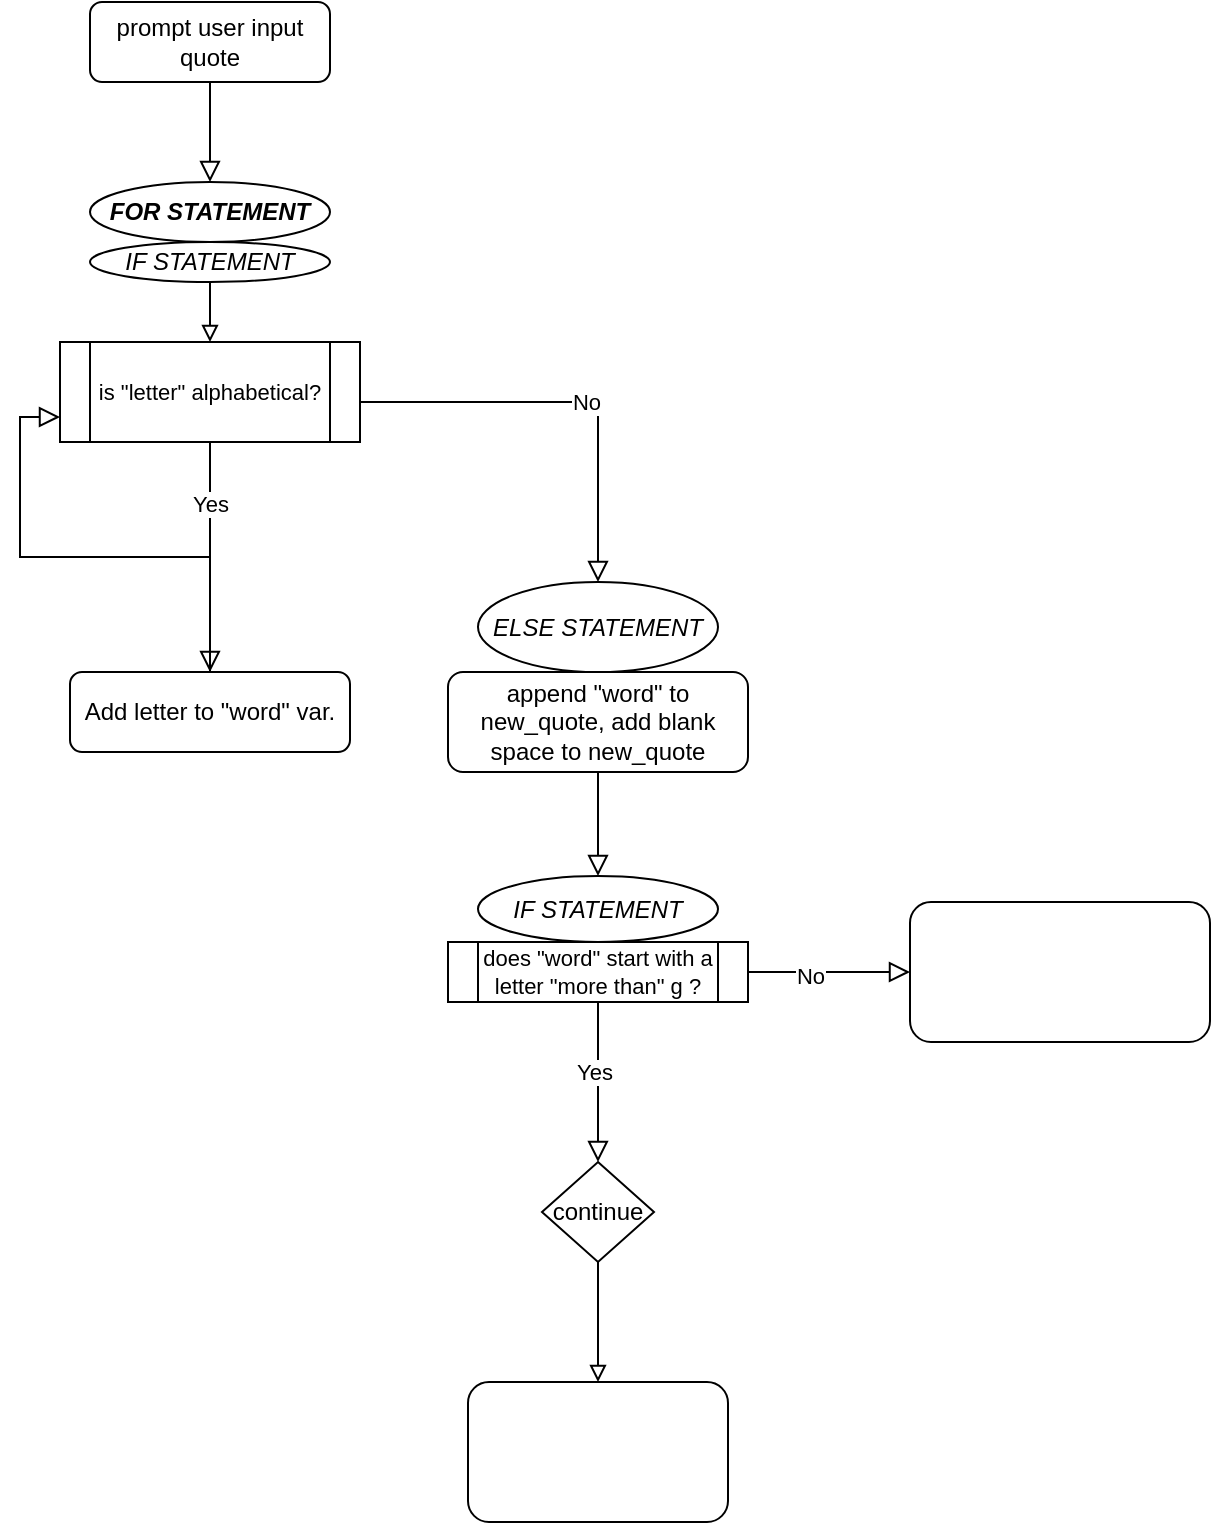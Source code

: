 <mxfile version="22.0.8" type="github">
  <diagram id="C5RBs43oDa-KdzZeNtuy" name="Page-1">
    <mxGraphModel dx="954" dy="534" grid="1" gridSize="10" guides="1" tooltips="1" connect="1" arrows="1" fold="1" page="1" pageScale="1" pageWidth="1200" pageHeight="1600" math="0" shadow="0">
      <root>
        <mxCell id="WIyWlLk6GJQsqaUBKTNV-0" />
        <mxCell id="WIyWlLk6GJQsqaUBKTNV-1" parent="WIyWlLk6GJQsqaUBKTNV-0" />
        <mxCell id="WIyWlLk6GJQsqaUBKTNV-2" value="" style="rounded=0;html=1;jettySize=auto;orthogonalLoop=1;fontSize=11;endArrow=block;endFill=0;endSize=8;strokeWidth=1;shadow=0;labelBackgroundColor=none;edgeStyle=orthogonalEdgeStyle;" parent="WIyWlLk6GJQsqaUBKTNV-1" source="WIyWlLk6GJQsqaUBKTNV-3" edge="1">
          <mxGeometry relative="1" as="geometry">
            <mxPoint x="220" y="130" as="targetPoint" />
          </mxGeometry>
        </mxCell>
        <mxCell id="WIyWlLk6GJQsqaUBKTNV-3" value="prompt user input quote" style="rounded=1;whiteSpace=wrap;html=1;fontSize=12;glass=0;strokeWidth=1;shadow=0;" parent="WIyWlLk6GJQsqaUBKTNV-1" vertex="1">
          <mxGeometry x="160" y="40" width="120" height="40" as="geometry" />
        </mxCell>
        <mxCell id="-R1r2wUkuj6KXMzW4l6H-2" style="edgeStyle=orthogonalEdgeStyle;shape=connector;rounded=0;orthogonalLoop=1;jettySize=auto;html=1;entryX=0.5;entryY=0;entryDx=0;entryDy=0;shadow=0;labelBackgroundColor=none;strokeColor=default;strokeWidth=1;align=center;verticalAlign=middle;fontFamily=Helvetica;fontSize=11;fontColor=default;endArrow=block;endFill=0;endSize=8;" parent="WIyWlLk6GJQsqaUBKTNV-1" source="WIyWlLk6GJQsqaUBKTNV-7" target="WBRfhiMIKuBAam1WlISk-11" edge="1">
          <mxGeometry relative="1" as="geometry" />
        </mxCell>
        <mxCell id="WIyWlLk6GJQsqaUBKTNV-7" value="append &quot;word&quot; to new_quote, add blank space to new_quote" style="rounded=1;whiteSpace=wrap;html=1;fontSize=12;glass=0;strokeWidth=1;shadow=0;" parent="WIyWlLk6GJQsqaUBKTNV-1" vertex="1">
          <mxGeometry x="339" y="375" width="150" height="50" as="geometry" />
        </mxCell>
        <mxCell id="dgXhMzObtDWCTekJk-S2-10" style="edgeStyle=orthogonalEdgeStyle;shape=connector;rounded=0;orthogonalLoop=1;jettySize=auto;html=1;entryX=0;entryY=0.75;entryDx=0;entryDy=0;shadow=0;labelBackgroundColor=none;strokeColor=default;strokeWidth=1;align=center;verticalAlign=middle;fontFamily=Helvetica;fontSize=11;fontColor=default;endArrow=block;endFill=0;endSize=8;" parent="WIyWlLk6GJQsqaUBKTNV-1" source="dgXhMzObtDWCTekJk-S2-0" target="dgXhMzObtDWCTekJk-S2-7" edge="1">
          <mxGeometry relative="1" as="geometry" />
        </mxCell>
        <mxCell id="dgXhMzObtDWCTekJk-S2-0" value="Add letter to &quot;word&quot; var." style="rounded=1;whiteSpace=wrap;html=1;" parent="WIyWlLk6GJQsqaUBKTNV-1" vertex="1">
          <mxGeometry x="150" y="375" width="140" height="40" as="geometry" />
        </mxCell>
        <mxCell id="dgXhMzObtDWCTekJk-S2-8" style="edgeStyle=orthogonalEdgeStyle;shape=connector;rounded=0;orthogonalLoop=1;jettySize=auto;html=1;entryX=0.5;entryY=0;entryDx=0;entryDy=0;shadow=0;labelBackgroundColor=none;strokeColor=default;strokeWidth=1;align=center;verticalAlign=middle;fontFamily=Helvetica;fontSize=11;fontColor=default;endArrow=block;endFill=0;endSize=8;" parent="WIyWlLk6GJQsqaUBKTNV-1" source="dgXhMzObtDWCTekJk-S2-7" target="dgXhMzObtDWCTekJk-S2-0" edge="1">
          <mxGeometry relative="1" as="geometry" />
        </mxCell>
        <mxCell id="dgXhMzObtDWCTekJk-S2-11" value="Yes" style="edgeLabel;html=1;align=center;verticalAlign=middle;resizable=0;points=[];fontSize=11;fontFamily=Helvetica;fontColor=default;" parent="dgXhMzObtDWCTekJk-S2-8" vertex="1" connectable="0">
          <mxGeometry x="-0.156" relative="1" as="geometry">
            <mxPoint y="-18" as="offset" />
          </mxGeometry>
        </mxCell>
        <mxCell id="dgXhMzObtDWCTekJk-S2-9" style="edgeStyle=orthogonalEdgeStyle;shape=connector;rounded=0;orthogonalLoop=1;jettySize=auto;html=1;entryX=0.5;entryY=0;entryDx=0;entryDy=0;shadow=0;labelBackgroundColor=none;strokeColor=default;strokeWidth=1;align=center;verticalAlign=middle;fontFamily=Helvetica;fontSize=11;fontColor=default;endArrow=block;endFill=0;endSize=8;" parent="WIyWlLk6GJQsqaUBKTNV-1" target="WBRfhiMIKuBAam1WlISk-10" edge="1">
          <mxGeometry relative="1" as="geometry">
            <mxPoint x="295" y="210" as="sourcePoint" />
            <mxPoint x="414" y="350" as="targetPoint" />
            <Array as="points">
              <mxPoint x="295" y="240" />
              <mxPoint x="414" y="240" />
            </Array>
          </mxGeometry>
        </mxCell>
        <mxCell id="dgXhMzObtDWCTekJk-S2-12" value="No" style="edgeLabel;html=1;align=center;verticalAlign=middle;resizable=0;points=[];fontSize=11;fontFamily=Helvetica;fontColor=default;" parent="dgXhMzObtDWCTekJk-S2-9" vertex="1" connectable="0">
          <mxGeometry x="0.197" relative="1" as="geometry">
            <mxPoint as="offset" />
          </mxGeometry>
        </mxCell>
        <mxCell id="dgXhMzObtDWCTekJk-S2-7" value="is &quot;letter&quot; alphabetical?" style="shape=process;whiteSpace=wrap;html=1;backgroundOutline=1;fontFamily=Helvetica;fontSize=11;fontColor=default;" parent="WIyWlLk6GJQsqaUBKTNV-1" vertex="1">
          <mxGeometry x="145" y="210" width="150" height="50" as="geometry" />
        </mxCell>
        <mxCell id="-R1r2wUkuj6KXMzW4l6H-4" style="edgeStyle=orthogonalEdgeStyle;shape=connector;rounded=0;orthogonalLoop=1;jettySize=auto;html=1;shadow=0;labelBackgroundColor=none;strokeColor=default;strokeWidth=1;align=center;verticalAlign=middle;fontFamily=Helvetica;fontSize=11;fontColor=default;endArrow=block;endFill=0;endSize=8;entryX=0.5;entryY=0;entryDx=0;entryDy=0;" parent="WIyWlLk6GJQsqaUBKTNV-1" source="-R1r2wUkuj6KXMzW4l6H-1" target="WBRfhiMIKuBAam1WlISk-12" edge="1">
          <mxGeometry relative="1" as="geometry">
            <mxPoint x="414" y="600" as="targetPoint" />
          </mxGeometry>
        </mxCell>
        <mxCell id="-R1r2wUkuj6KXMzW4l6H-5" value="Yes" style="edgeLabel;html=1;align=center;verticalAlign=middle;resizable=0;points=[];fontSize=11;fontFamily=Helvetica;fontColor=default;" parent="-R1r2wUkuj6KXMzW4l6H-4" vertex="1" connectable="0">
          <mxGeometry x="-0.137" y="-2" relative="1" as="geometry">
            <mxPoint as="offset" />
          </mxGeometry>
        </mxCell>
        <mxCell id="-R1r2wUkuj6KXMzW4l6H-8" style="edgeStyle=orthogonalEdgeStyle;shape=connector;rounded=0;orthogonalLoop=1;jettySize=auto;html=1;entryX=0;entryY=0.5;entryDx=0;entryDy=0;shadow=0;labelBackgroundColor=none;strokeColor=default;strokeWidth=1;align=center;verticalAlign=middle;fontFamily=Helvetica;fontSize=11;fontColor=default;endArrow=block;endFill=0;endSize=8;" parent="WIyWlLk6GJQsqaUBKTNV-1" source="-R1r2wUkuj6KXMzW4l6H-1" target="-R1r2wUkuj6KXMzW4l6H-6" edge="1">
          <mxGeometry relative="1" as="geometry" />
        </mxCell>
        <mxCell id="-R1r2wUkuj6KXMzW4l6H-9" value="No" style="edgeLabel;html=1;align=center;verticalAlign=middle;resizable=0;points=[];fontSize=11;fontFamily=Helvetica;fontColor=default;" parent="-R1r2wUkuj6KXMzW4l6H-8" vertex="1" connectable="0">
          <mxGeometry x="-0.235" y="-2" relative="1" as="geometry">
            <mxPoint as="offset" />
          </mxGeometry>
        </mxCell>
        <mxCell id="-R1r2wUkuj6KXMzW4l6H-1" value="does &quot;word&quot; start with a letter &quot;more than&quot; g ?" style="shape=process;whiteSpace=wrap;html=1;backgroundOutline=1;fontFamily=Helvetica;fontSize=11;fontColor=default;" parent="WIyWlLk6GJQsqaUBKTNV-1" vertex="1">
          <mxGeometry x="339" y="510" width="150" height="30" as="geometry" />
        </mxCell>
        <mxCell id="-R1r2wUkuj6KXMzW4l6H-3" value="" style="rounded=1;whiteSpace=wrap;html=1;fontFamily=Helvetica;fontSize=11;fontColor=default;" parent="WIyWlLk6GJQsqaUBKTNV-1" vertex="1">
          <mxGeometry x="349" y="730" width="130" height="70" as="geometry" />
        </mxCell>
        <mxCell id="-R1r2wUkuj6KXMzW4l6H-6" value="" style="rounded=1;whiteSpace=wrap;html=1;fontFamily=Helvetica;fontSize=11;fontColor=default;" parent="WIyWlLk6GJQsqaUBKTNV-1" vertex="1">
          <mxGeometry x="570" y="490" width="150" height="70" as="geometry" />
        </mxCell>
        <mxCell id="WBRfhiMIKuBAam1WlISk-0" value="&lt;b&gt;&lt;i&gt;FOR STATEMENT&lt;/i&gt;&lt;/b&gt;" style="ellipse;whiteSpace=wrap;html=1;" vertex="1" parent="WIyWlLk6GJQsqaUBKTNV-1">
          <mxGeometry x="160" y="130" width="120" height="30" as="geometry" />
        </mxCell>
        <mxCell id="WBRfhiMIKuBAam1WlISk-3" style="edgeStyle=orthogonalEdgeStyle;rounded=0;orthogonalLoop=1;jettySize=auto;html=1;entryX=0.5;entryY=0;entryDx=0;entryDy=0;endArrow=block;endFill=0;" edge="1" parent="WIyWlLk6GJQsqaUBKTNV-1" source="WBRfhiMIKuBAam1WlISk-1" target="dgXhMzObtDWCTekJk-S2-7">
          <mxGeometry relative="1" as="geometry" />
        </mxCell>
        <mxCell id="WBRfhiMIKuBAam1WlISk-1" value="&lt;i&gt;IF STATEMENT&lt;/i&gt;" style="ellipse;whiteSpace=wrap;html=1;" vertex="1" parent="WIyWlLk6GJQsqaUBKTNV-1">
          <mxGeometry x="160" y="160" width="120" height="20" as="geometry" />
        </mxCell>
        <mxCell id="WBRfhiMIKuBAam1WlISk-10" value="&lt;i&gt;ELSE STATEMENT&lt;/i&gt;" style="ellipse;whiteSpace=wrap;html=1;" vertex="1" parent="WIyWlLk6GJQsqaUBKTNV-1">
          <mxGeometry x="354" y="330" width="120" height="45" as="geometry" />
        </mxCell>
        <mxCell id="WBRfhiMIKuBAam1WlISk-11" value="&lt;i&gt;IF STATEMENT&lt;/i&gt;" style="ellipse;whiteSpace=wrap;html=1;" vertex="1" parent="WIyWlLk6GJQsqaUBKTNV-1">
          <mxGeometry x="354" y="477" width="120" height="33" as="geometry" />
        </mxCell>
        <mxCell id="WBRfhiMIKuBAam1WlISk-13" style="edgeStyle=orthogonalEdgeStyle;rounded=0;orthogonalLoop=1;jettySize=auto;html=1;entryX=0.5;entryY=0;entryDx=0;entryDy=0;endArrow=block;endFill=0;" edge="1" parent="WIyWlLk6GJQsqaUBKTNV-1" source="WBRfhiMIKuBAam1WlISk-12" target="-R1r2wUkuj6KXMzW4l6H-3">
          <mxGeometry relative="1" as="geometry" />
        </mxCell>
        <mxCell id="WBRfhiMIKuBAam1WlISk-12" value="continue" style="rhombus;whiteSpace=wrap;html=1;" vertex="1" parent="WIyWlLk6GJQsqaUBKTNV-1">
          <mxGeometry x="386" y="620" width="56" height="50" as="geometry" />
        </mxCell>
      </root>
    </mxGraphModel>
  </diagram>
</mxfile>
